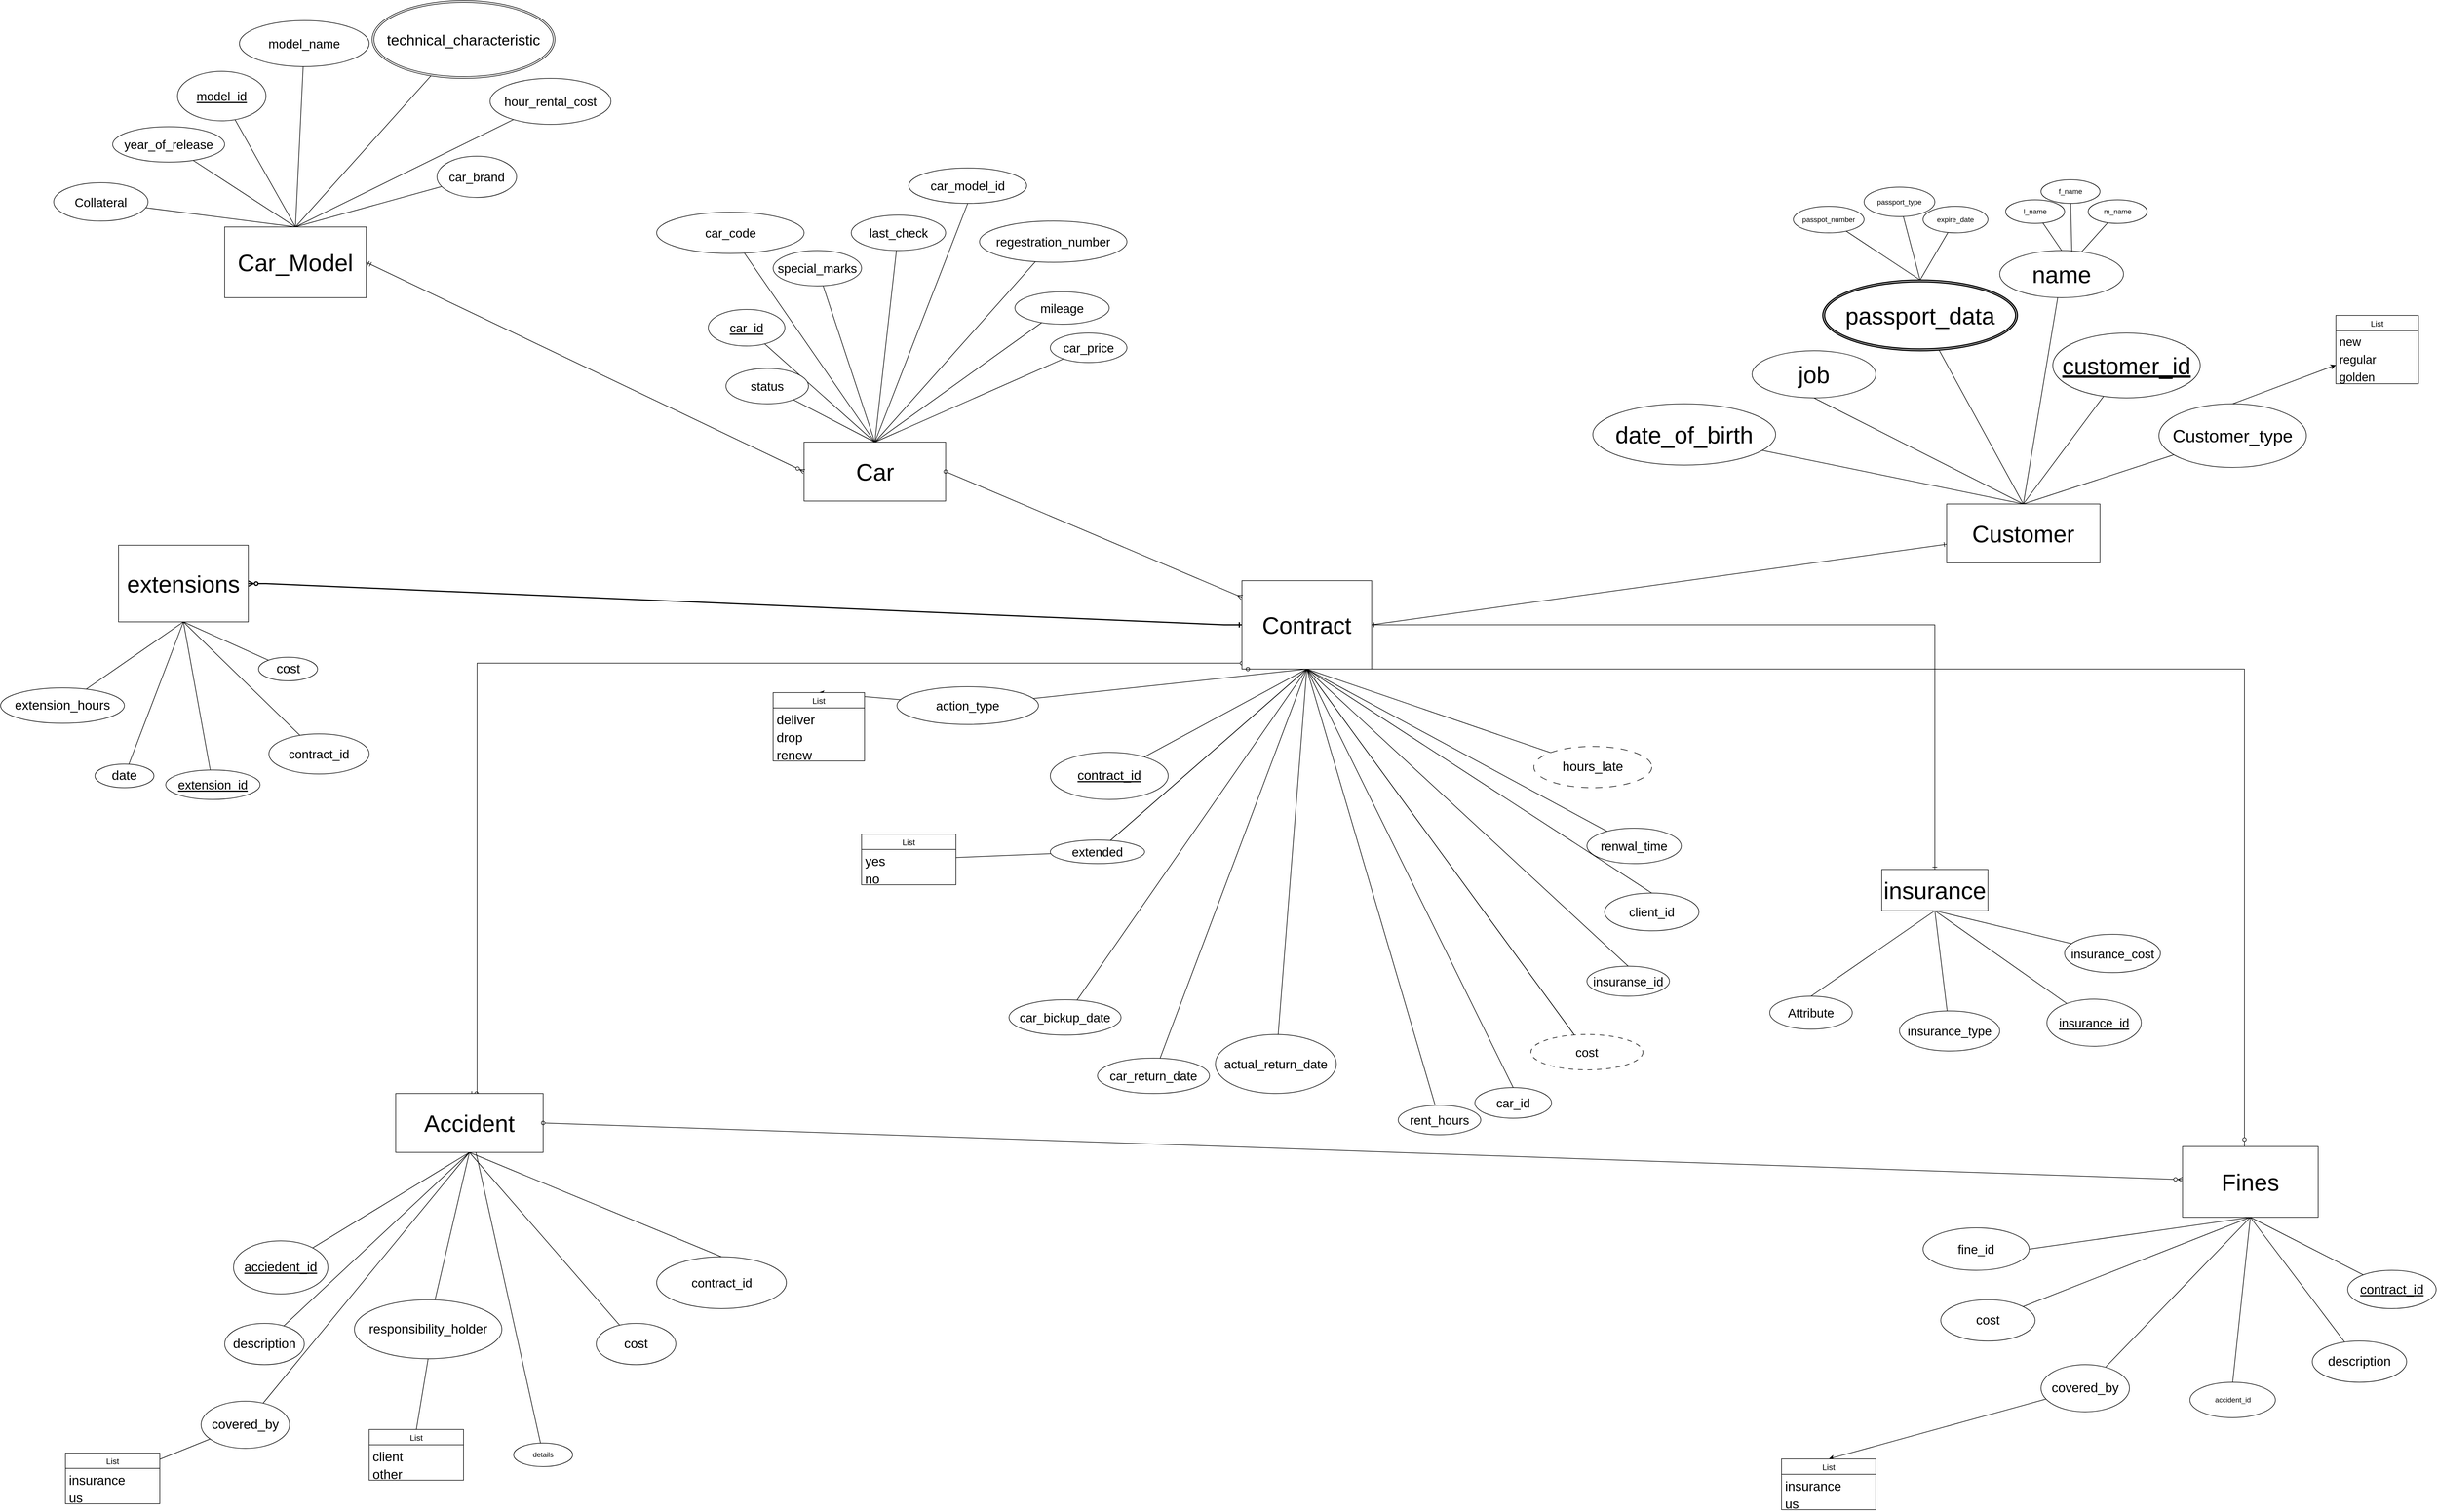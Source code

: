 <mxfile version="21.1.1" type="github">
  <diagram name="Page-1" id="c5Qs1fe_TahpSrvyswAb">
    <mxGraphModel dx="9667" dy="3887" grid="1" gridSize="10" guides="1" tooltips="1" connect="1" arrows="1" fold="1" page="1" pageScale="1" pageWidth="850" pageHeight="1100" math="0" shadow="0">
      <root>
        <mxCell id="0" />
        <mxCell id="1" parent="0" />
        <mxCell id="9st94taExiHI-cQ8P2Am-2" value="&lt;font style=&quot;font-size: 40px;&quot;&gt;Car_Model&lt;/font&gt;" style="whiteSpace=wrap;html=1;align=center;fontSize=21;" parent="1" vertex="1">
          <mxGeometry x="-1300" y="180" width="240" height="120" as="geometry" />
        </mxCell>
        <mxCell id="9st94taExiHI-cQ8P2Am-3" value="Car" style="whiteSpace=wrap;html=1;align=center;fontSize=40;" parent="1" vertex="1">
          <mxGeometry x="-317.5" y="545" width="240" height="100" as="geometry" />
        </mxCell>
        <mxCell id="WcMCKvuQIxu4KhQ1qgUN-300" style="rounded=0;orthogonalLoop=1;jettySize=auto;html=1;endArrow=none;endFill=0;startArrow=ERone;startFill=0;entryX=1;entryY=0.5;entryDx=0;entryDy=0;" parent="1" source="wySBqlVNY9lb9sF1hxtn-12" target="wySBqlVNY9lb9sF1hxtn-14" edge="1">
          <mxGeometry relative="1" as="geometry">
            <mxPoint x="1362.702" y="718.851" as="targetPoint" />
          </mxGeometry>
        </mxCell>
        <mxCell id="wySBqlVNY9lb9sF1hxtn-12" value="&lt;font style=&quot;font-size: 40px;&quot;&gt;Customer&lt;/font&gt;" style="whiteSpace=wrap;html=1;align=center;fontSize=21;" parent="1" vertex="1">
          <mxGeometry x="1620" y="650" width="260" height="100" as="geometry" />
        </mxCell>
        <mxCell id="jrU6bskP71OSV7Gtdk1E-281" style="rounded=0;orthogonalLoop=1;jettySize=auto;html=1;fontSize=40;exitX=0.5;exitY=0;exitDx=0;exitDy=0;" parent="1" source="WcMCKvuQIxu4KhQ1qgUN-325" target="jrU6bskP71OSV7Gtdk1E-282" edge="1">
          <mxGeometry relative="1" as="geometry">
            <mxPoint x="1530" y="-149" as="targetPoint" />
            <mxPoint x="1530" y="31" as="sourcePoint" />
          </mxGeometry>
        </mxCell>
        <mxCell id="WcMCKvuQIxu4KhQ1qgUN-371" style="rounded=0;orthogonalLoop=1;jettySize=auto;html=1;entryX=0.5;entryY=0;entryDx=0;entryDy=0;edgeStyle=orthogonalEdgeStyle;endArrow=ERzeroToOne;endFill=0;startArrow=oval;startFill=0;" parent="1" source="wySBqlVNY9lb9sF1hxtn-14" target="WcMCKvuQIxu4KhQ1qgUN-101" edge="1">
          <mxGeometry relative="1" as="geometry">
            <mxPoint x="-872.5" y="1170.5" as="targetPoint" />
            <Array as="points">
              <mxPoint x="-872" y="920" />
            </Array>
          </mxGeometry>
        </mxCell>
        <mxCell id="WcMCKvuQIxu4KhQ1qgUN-409" style="edgeStyle=orthogonalEdgeStyle;rounded=0;orthogonalLoop=1;jettySize=auto;html=1;entryX=0.5;entryY=0;entryDx=0;entryDy=0;endArrow=ERone;endFill=0;startArrow=ERone;startFill=0;" parent="1" source="wySBqlVNY9lb9sF1hxtn-14" target="WcMCKvuQIxu4KhQ1qgUN-408" edge="1">
          <mxGeometry relative="1" as="geometry" />
        </mxCell>
        <mxCell id="wySBqlVNY9lb9sF1hxtn-14" value="Contract" style="whiteSpace=wrap;html=1;align=center;fontSize=40;" parent="1" vertex="1">
          <mxGeometry x="425" y="780" width="220" height="150" as="geometry" />
        </mxCell>
        <mxCell id="jrU6bskP71OSV7Gtdk1E-36" style="rounded=0;orthogonalLoop=1;jettySize=auto;html=1;fontSize=21;endArrow=none;endFill=0;entryX=0.5;entryY=0;entryDx=0;entryDy=0;" parent="1" source="jrU6bskP71OSV7Gtdk1E-35" target="9st94taExiHI-cQ8P2Am-2" edge="1">
          <mxGeometry relative="1" as="geometry" />
        </mxCell>
        <mxCell id="jrU6bskP71OSV7Gtdk1E-35" value="year_of_release" style="ellipse;whiteSpace=wrap;html=1;align=center;fontSize=21;" parent="1" vertex="1">
          <mxGeometry x="-1490" y="10" width="190" height="60" as="geometry" />
        </mxCell>
        <mxCell id="jrU6bskP71OSV7Gtdk1E-42" style="rounded=0;orthogonalLoop=1;jettySize=auto;html=1;entryX=0.5;entryY=0;entryDx=0;entryDy=0;fontSize=21;endArrow=none;endFill=0;" parent="1" source="jrU6bskP71OSV7Gtdk1E-38" target="9st94taExiHI-cQ8P2Am-2" edge="1">
          <mxGeometry relative="1" as="geometry" />
        </mxCell>
        <mxCell id="jrU6bskP71OSV7Gtdk1E-38" value="model_name" style="ellipse;whiteSpace=wrap;html=1;align=center;fontSize=21;" parent="1" vertex="1">
          <mxGeometry x="-1275" y="-170" width="220" height="78" as="geometry" />
        </mxCell>
        <mxCell id="jrU6bskP71OSV7Gtdk1E-44" style="rounded=0;orthogonalLoop=1;jettySize=auto;html=1;entryX=0.5;entryY=0;entryDx=0;entryDy=0;fontSize=21;endArrow=none;endFill=0;" parent="1" source="jrU6bskP71OSV7Gtdk1E-39" target="9st94taExiHI-cQ8P2Am-2" edge="1">
          <mxGeometry relative="1" as="geometry" />
        </mxCell>
        <mxCell id="jrU6bskP71OSV7Gtdk1E-39" value="car_brand" style="ellipse;whiteSpace=wrap;html=1;align=center;fontSize=21;" parent="1" vertex="1">
          <mxGeometry x="-940" y="60" width="135" height="70" as="geometry" />
        </mxCell>
        <mxCell id="jrU6bskP71OSV7Gtdk1E-41" style="rounded=0;orthogonalLoop=1;jettySize=auto;html=1;entryX=0.5;entryY=0;entryDx=0;entryDy=0;fontSize=21;endArrow=none;endFill=0;" parent="1" source="jrU6bskP71OSV7Gtdk1E-40" target="9st94taExiHI-cQ8P2Am-2" edge="1">
          <mxGeometry relative="1" as="geometry" />
        </mxCell>
        <mxCell id="jrU6bskP71OSV7Gtdk1E-40" value="model_id" style="ellipse;whiteSpace=wrap;html=1;align=center;fontStyle=4;fontSize=21;" parent="1" vertex="1">
          <mxGeometry x="-1380" y="-84" width="150" height="84" as="geometry" />
        </mxCell>
        <mxCell id="jrU6bskP71OSV7Gtdk1E-55" style="rounded=0;orthogonalLoop=1;jettySize=auto;html=1;fontSize=21;endArrow=none;endFill=0;entryX=0.5;entryY=0;entryDx=0;entryDy=0;exitX=0.5;exitY=1;exitDx=0;exitDy=0;" parent="1" source="WcMCKvuQIxu4KhQ1qgUN-424" target="9st94taExiHI-cQ8P2Am-3" edge="1">
          <mxGeometry relative="1" as="geometry">
            <mxPoint x="-38.586" y="139.755" as="sourcePoint" />
          </mxGeometry>
        </mxCell>
        <mxCell id="jrU6bskP71OSV7Gtdk1E-57" style="rounded=0;orthogonalLoop=1;jettySize=auto;html=1;entryX=0.5;entryY=0;entryDx=0;entryDy=0;fontSize=21;endArrow=none;endFill=0;" parent="1" source="jrU6bskP71OSV7Gtdk1E-48" target="9st94taExiHI-cQ8P2Am-3" edge="1">
          <mxGeometry relative="1" as="geometry" />
        </mxCell>
        <mxCell id="jrU6bskP71OSV7Gtdk1E-48" value="mileage" style="ellipse;whiteSpace=wrap;html=1;align=center;fontSize=21;" parent="1" vertex="1">
          <mxGeometry x="40" y="290" width="160" height="55" as="geometry" />
        </mxCell>
        <mxCell id="jrU6bskP71OSV7Gtdk1E-59" style="rounded=0;orthogonalLoop=1;jettySize=auto;html=1;fontSize=21;endArrow=none;endFill=0;entryX=0.5;entryY=0;entryDx=0;entryDy=0;" parent="1" source="jrU6bskP71OSV7Gtdk1E-49" target="9st94taExiHI-cQ8P2Am-3" edge="1">
          <mxGeometry relative="1" as="geometry" />
        </mxCell>
        <mxCell id="jrU6bskP71OSV7Gtdk1E-49" value="regestration_number" style="ellipse;whiteSpace=wrap;html=1;align=center;fontSize=21;" parent="1" vertex="1">
          <mxGeometry x="-20" y="170" width="250" height="70" as="geometry" />
        </mxCell>
        <mxCell id="jrU6bskP71OSV7Gtdk1E-61" style="rounded=0;orthogonalLoop=1;jettySize=auto;html=1;entryX=0.5;entryY=0;entryDx=0;entryDy=0;fontSize=21;endArrow=none;endFill=0;" parent="1" source="jrU6bskP71OSV7Gtdk1E-50" target="9st94taExiHI-cQ8P2Am-2" edge="1">
          <mxGeometry relative="1" as="geometry" />
        </mxCell>
        <mxCell id="jrU6bskP71OSV7Gtdk1E-50" value="hour_rental_cost" style="ellipse;whiteSpace=wrap;html=1;align=center;fontSize=21;" parent="1" vertex="1">
          <mxGeometry x="-850" y="-72" width="205" height="78" as="geometry" />
        </mxCell>
        <mxCell id="jrU6bskP71OSV7Gtdk1E-58" style="rounded=0;orthogonalLoop=1;jettySize=auto;html=1;entryX=0.5;entryY=0;entryDx=0;entryDy=0;fontSize=21;endArrow=none;endFill=0;" parent="1" source="jrU6bskP71OSV7Gtdk1E-51" target="9st94taExiHI-cQ8P2Am-3" edge="1">
          <mxGeometry relative="1" as="geometry" />
        </mxCell>
        <mxCell id="jrU6bskP71OSV7Gtdk1E-51" value="car_price" style="ellipse;whiteSpace=wrap;html=1;align=center;fontSize=21;" parent="1" vertex="1">
          <mxGeometry x="100" y="360" width="130" height="50" as="geometry" />
        </mxCell>
        <mxCell id="jrU6bskP71OSV7Gtdk1E-56" style="rounded=0;orthogonalLoop=1;jettySize=auto;html=1;fontSize=21;endArrow=none;endFill=0;entryX=0.5;entryY=0;entryDx=0;entryDy=0;" parent="1" source="jrU6bskP71OSV7Gtdk1E-52" target="9st94taExiHI-cQ8P2Am-3" edge="1">
          <mxGeometry relative="1" as="geometry" />
        </mxCell>
        <mxCell id="jrU6bskP71OSV7Gtdk1E-52" value="car_id" style="ellipse;whiteSpace=wrap;html=1;align=center;fontStyle=4;fontSize=21;" parent="1" vertex="1">
          <mxGeometry x="-480" y="320" width="130" height="62" as="geometry" />
        </mxCell>
        <mxCell id="jrU6bskP71OSV7Gtdk1E-66" style="rounded=0;orthogonalLoop=1;jettySize=auto;html=1;fontSize=21;endArrow=none;endFill=0;entryX=0.5;entryY=0;entryDx=0;entryDy=0;" parent="1" source="WcMCKvuQIxu4KhQ1qgUN-400" target="9st94taExiHI-cQ8P2Am-2" edge="1">
          <mxGeometry relative="1" as="geometry">
            <mxPoint x="-1052.629" y="8.846" as="sourcePoint" />
            <mxPoint x="-685" y="220" as="targetPoint" />
          </mxGeometry>
        </mxCell>
        <mxCell id="jrU6bskP71OSV7Gtdk1E-70" style="rounded=0;orthogonalLoop=1;jettySize=auto;html=1;entryX=0.5;entryY=0;entryDx=0;entryDy=0;fontSize=21;endArrow=none;endFill=0;" parent="1" source="jrU6bskP71OSV7Gtdk1E-67" target="9st94taExiHI-cQ8P2Am-3" edge="1">
          <mxGeometry relative="1" as="geometry" />
        </mxCell>
        <mxCell id="jrU6bskP71OSV7Gtdk1E-67" value="last_check" style="ellipse;whiteSpace=wrap;html=1;align=center;fontSize=21;" parent="1" vertex="1">
          <mxGeometry x="-237.5" y="160" width="160" height="60" as="geometry" />
        </mxCell>
        <mxCell id="jrU6bskP71OSV7Gtdk1E-74" style="rounded=0;orthogonalLoop=1;jettySize=auto;html=1;entryX=0.5;entryY=0;entryDx=0;entryDy=0;fontSize=21;endArrow=none;endFill=0;" parent="1" source="jrU6bskP71OSV7Gtdk1E-73" target="9st94taExiHI-cQ8P2Am-3" edge="1">
          <mxGeometry relative="1" as="geometry" />
        </mxCell>
        <mxCell id="jrU6bskP71OSV7Gtdk1E-73" value="special_marks" style="ellipse;whiteSpace=wrap;html=1;align=center;fontSize=21;" parent="1" vertex="1">
          <mxGeometry x="-370" y="220" width="150" height="60" as="geometry" />
        </mxCell>
        <mxCell id="jrU6bskP71OSV7Gtdk1E-78" style="rounded=0;orthogonalLoop=1;jettySize=auto;html=1;fontSize=21;endArrow=none;endFill=0;entryX=0.5;entryY=0;entryDx=0;entryDy=0;" parent="1" source="jrU6bskP71OSV7Gtdk1E-76" target="9st94taExiHI-cQ8P2Am-3" edge="1">
          <mxGeometry relative="1" as="geometry" />
        </mxCell>
        <mxCell id="jrU6bskP71OSV7Gtdk1E-76" value="status" style="ellipse;whiteSpace=wrap;html=1;align=center;fontSize=21;" parent="1" vertex="1">
          <mxGeometry x="-450" y="420" width="140" height="60" as="geometry" />
        </mxCell>
        <mxCell id="jrU6bskP71OSV7Gtdk1E-105" style="rounded=0;orthogonalLoop=1;jettySize=auto;html=1;fontSize=21;endArrow=none;endFill=0;entryX=0.5;entryY=1;entryDx=0;entryDy=0;" parent="1" source="jrU6bskP71OSV7Gtdk1E-88" target="wySBqlVNY9lb9sF1hxtn-14" edge="1">
          <mxGeometry relative="1" as="geometry">
            <mxPoint x="560" y="970" as="targetPoint" />
          </mxGeometry>
        </mxCell>
        <mxCell id="jrU6bskP71OSV7Gtdk1E-88" value="rent_hours" style="ellipse;whiteSpace=wrap;html=1;align=center;fontSize=21;" parent="1" vertex="1">
          <mxGeometry x="690" y="1670" width="140" height="50" as="geometry" />
        </mxCell>
        <mxCell id="jrU6bskP71OSV7Gtdk1E-98" style="rounded=0;orthogonalLoop=1;jettySize=auto;html=1;fontSize=21;endArrow=none;endFill=0;entryX=0.5;entryY=1;entryDx=0;entryDy=0;" parent="1" source="jrU6bskP71OSV7Gtdk1E-89" target="wySBqlVNY9lb9sF1hxtn-14" edge="1">
          <mxGeometry relative="1" as="geometry">
            <mxPoint x="500" y="960" as="targetPoint" />
          </mxGeometry>
        </mxCell>
        <mxCell id="jrU6bskP71OSV7Gtdk1E-89" value="car_return_date" style="ellipse;whiteSpace=wrap;html=1;align=center;fontSize=21;" parent="1" vertex="1">
          <mxGeometry x="180" y="1590" width="190" height="60" as="geometry" />
        </mxCell>
        <mxCell id="jrU6bskP71OSV7Gtdk1E-106" style="rounded=0;orthogonalLoop=1;jettySize=auto;html=1;fontSize=21;endArrow=none;endFill=0;entryX=0.5;entryY=1;entryDx=0;entryDy=0;exitX=0.5;exitY=0;exitDx=0;exitDy=0;" parent="1" source="WcMCKvuQIxu4KhQ1qgUN-434" target="wySBqlVNY9lb9sF1hxtn-14" edge="1">
          <mxGeometry relative="1" as="geometry">
            <mxPoint x="917.068" y="1650.588" as="sourcePoint" />
            <mxPoint x="670" y="890" as="targetPoint" />
          </mxGeometry>
        </mxCell>
        <mxCell id="jrU6bskP71OSV7Gtdk1E-107" style="rounded=0;orthogonalLoop=1;jettySize=auto;html=1;fontSize=21;endArrow=none;endFill=0;entryX=0.5;entryY=1;entryDx=0;entryDy=0;exitX=0.5;exitY=0;exitDx=0;exitDy=0;" parent="1" source="WcMCKvuQIxu4KhQ1qgUN-436" target="wySBqlVNY9lb9sF1hxtn-14" edge="1">
          <mxGeometry relative="1" as="geometry">
            <mxPoint x="1065" y="1333" as="sourcePoint" />
            <mxPoint x="690" y="920" as="targetPoint" />
          </mxGeometry>
        </mxCell>
        <mxCell id="jrU6bskP71OSV7Gtdk1E-104" style="rounded=0;orthogonalLoop=1;jettySize=auto;html=1;fontSize=21;endArrow=none;endFill=0;entryX=0.5;entryY=1;entryDx=0;entryDy=0;exitX=0.5;exitY=0;exitDx=0;exitDy=0;" parent="1" source="WcMCKvuQIxu4KhQ1qgUN-435" target="wySBqlVNY9lb9sF1hxtn-14" edge="1">
          <mxGeometry relative="1" as="geometry">
            <mxPoint x="982.634" y="1391.81" as="sourcePoint" />
            <mxPoint x="580" y="1010" as="targetPoint" />
          </mxGeometry>
        </mxCell>
        <mxCell id="jrU6bskP71OSV7Gtdk1E-101" style="rounded=0;orthogonalLoop=1;jettySize=auto;html=1;fontSize=21;endArrow=none;endFill=0;entryX=0.5;entryY=1;entryDx=0;entryDy=0;" parent="1" source="jrU6bskP71OSV7Gtdk1E-93" target="wySBqlVNY9lb9sF1hxtn-14" edge="1">
          <mxGeometry relative="1" as="geometry">
            <mxPoint x="560" y="1020" as="targetPoint" />
          </mxGeometry>
        </mxCell>
        <mxCell id="jrU6bskP71OSV7Gtdk1E-93" value="cost" style="ellipse;whiteSpace=wrap;html=1;align=center;fontSize=21;dashed=1;dashPattern=8 8;" parent="1" vertex="1">
          <mxGeometry x="915" y="1550" width="190" height="60" as="geometry" />
        </mxCell>
        <mxCell id="jrU6bskP71OSV7Gtdk1E-100" style="rounded=0;orthogonalLoop=1;jettySize=auto;html=1;fontSize=21;endArrow=none;endFill=0;entryX=0.5;entryY=1;entryDx=0;entryDy=0;" parent="1" source="jrU6bskP71OSV7Gtdk1E-94" target="wySBqlVNY9lb9sF1hxtn-14" edge="1">
          <mxGeometry relative="1" as="geometry">
            <mxPoint x="670" y="940" as="targetPoint" />
          </mxGeometry>
        </mxCell>
        <mxCell id="jrU6bskP71OSV7Gtdk1E-133" style="rounded=0;orthogonalLoop=1;jettySize=auto;html=1;entryX=0.5;entryY=0;entryDx=0;entryDy=0;fontSize=34;" parent="1" source="jrU6bskP71OSV7Gtdk1E-94" target="jrU6bskP71OSV7Gtdk1E-128" edge="1">
          <mxGeometry relative="1" as="geometry" />
        </mxCell>
        <mxCell id="jrU6bskP71OSV7Gtdk1E-94" value="action_type" style="ellipse;whiteSpace=wrap;html=1;align=center;fontSize=21;" parent="1" vertex="1">
          <mxGeometry x="-160" y="960" width="240" height="64" as="geometry" />
        </mxCell>
        <mxCell id="jrU6bskP71OSV7Gtdk1E-99" style="rounded=0;orthogonalLoop=1;jettySize=auto;html=1;fontSize=21;endArrow=none;endFill=0;entryX=0.5;entryY=1;entryDx=0;entryDy=0;" parent="1" source="jrU6bskP71OSV7Gtdk1E-95" target="wySBqlVNY9lb9sF1hxtn-14" edge="1">
          <mxGeometry relative="1" as="geometry">
            <mxPoint x="570" y="970" as="targetPoint" />
          </mxGeometry>
        </mxCell>
        <mxCell id="WcMCKvuQIxu4KhQ1qgUN-158" value="" style="rounded=0;orthogonalLoop=1;jettySize=auto;html=1;exitX=0.5;exitY=1;exitDx=0;exitDy=0;endArrow=none;endFill=0;" parent="1" source="wySBqlVNY9lb9sF1hxtn-14" target="jrU6bskP71OSV7Gtdk1E-93" edge="1">
          <mxGeometry relative="1" as="geometry" />
        </mxCell>
        <mxCell id="jrU6bskP71OSV7Gtdk1E-95" value="renwal_time" style="ellipse;whiteSpace=wrap;html=1;align=center;fontSize=21;" parent="1" vertex="1">
          <mxGeometry x="1010" y="1200" width="160" height="60" as="geometry" />
        </mxCell>
        <mxCell id="jrU6bskP71OSV7Gtdk1E-103" style="rounded=0;orthogonalLoop=1;jettySize=auto;html=1;fontSize=21;endArrow=none;endFill=0;entryX=0.5;entryY=1;entryDx=0;entryDy=0;" parent="1" source="jrU6bskP71OSV7Gtdk1E-96" target="wySBqlVNY9lb9sF1hxtn-14" edge="1">
          <mxGeometry relative="1" as="geometry">
            <mxPoint x="520" y="960" as="targetPoint" />
          </mxGeometry>
        </mxCell>
        <mxCell id="jrU6bskP71OSV7Gtdk1E-134" style="rounded=0;orthogonalLoop=1;jettySize=auto;html=1;fontSize=22;endArrow=none;endFill=0;" parent="1" source="jrU6bskP71OSV7Gtdk1E-96" target="jrU6bskP71OSV7Gtdk1E-135" edge="1">
          <mxGeometry relative="1" as="geometry">
            <mxPoint x="390" y="1910" as="targetPoint" />
          </mxGeometry>
        </mxCell>
        <mxCell id="jrU6bskP71OSV7Gtdk1E-96" value="extended" style="ellipse;whiteSpace=wrap;html=1;align=center;fontSize=21;" parent="1" vertex="1">
          <mxGeometry x="100" y="1220" width="160" height="40" as="geometry" />
        </mxCell>
        <mxCell id="WcMCKvuQIxu4KhQ1qgUN-422" style="rounded=0;orthogonalLoop=1;jettySize=auto;html=1;endArrow=none;endFill=0;exitX=0.5;exitY=1;exitDx=0;exitDy=0;" parent="1" source="jrU6bskP71OSV7Gtdk1E-124" target="WcMCKvuQIxu4KhQ1qgUN-423" edge="1">
          <mxGeometry relative="1" as="geometry">
            <mxPoint x="-1420" y="1360.0" as="targetPoint" />
          </mxGeometry>
        </mxCell>
        <mxCell id="jrU6bskP71OSV7Gtdk1E-124" value="&lt;font style=&quot;font-size: 40px;&quot;&gt;extensions&lt;/font&gt;" style="whiteSpace=wrap;html=1;align=center;fontSize=21;" parent="1" vertex="1">
          <mxGeometry x="-1480" y="720" width="220" height="130" as="geometry" />
        </mxCell>
        <mxCell id="jrU6bskP71OSV7Gtdk1E-126" value="" style="edgeStyle=entityRelationEdgeStyle;fontSize=12;html=1;endArrow=ERzeroToMany;startArrow=ERone;rounded=0;entryX=1;entryY=0.5;entryDx=0;entryDy=0;startFill=0;endFill=0;strokeWidth=2;exitX=0;exitY=0.5;exitDx=0;exitDy=0;" parent="1" source="wySBqlVNY9lb9sF1hxtn-14" target="jrU6bskP71OSV7Gtdk1E-124" edge="1">
          <mxGeometry width="100" height="100" relative="1" as="geometry">
            <mxPoint x="270" y="900" as="sourcePoint" />
            <mxPoint x="1035" y="390" as="targetPoint" />
          </mxGeometry>
        </mxCell>
        <mxCell id="jrU6bskP71OSV7Gtdk1E-128" value="List" style="swimlane;fontStyle=0;childLayout=stackLayout;horizontal=1;startSize=26;horizontalStack=0;resizeParent=1;resizeParentMax=0;resizeLast=0;collapsible=1;marginBottom=0;align=center;fontSize=14;" parent="1" vertex="1">
          <mxGeometry x="-370" y="970" width="155" height="116" as="geometry" />
        </mxCell>
        <mxCell id="jrU6bskP71OSV7Gtdk1E-129" value="deliver" style="text;strokeColor=none;fillColor=none;spacingLeft=4;spacingRight=4;overflow=hidden;rotatable=0;points=[[0,0.5],[1,0.5]];portConstraint=eastwest;fontSize=22;" parent="jrU6bskP71OSV7Gtdk1E-128" vertex="1">
          <mxGeometry y="26" width="155" height="30" as="geometry" />
        </mxCell>
        <mxCell id="jrU6bskP71OSV7Gtdk1E-130" value="drop" style="text;strokeColor=none;fillColor=none;spacingLeft=4;spacingRight=4;overflow=hidden;rotatable=0;points=[[0,0.5],[1,0.5]];portConstraint=eastwest;fontSize=22;" parent="jrU6bskP71OSV7Gtdk1E-128" vertex="1">
          <mxGeometry y="56" width="155" height="30" as="geometry" />
        </mxCell>
        <mxCell id="jrU6bskP71OSV7Gtdk1E-131" value="renew" style="text;strokeColor=none;fillColor=none;spacingLeft=4;spacingRight=4;overflow=hidden;rotatable=0;points=[[0,0.5],[1,0.5]];portConstraint=eastwest;fontSize=22;" parent="jrU6bskP71OSV7Gtdk1E-128" vertex="1">
          <mxGeometry y="86" width="155" height="30" as="geometry" />
        </mxCell>
        <mxCell id="jrU6bskP71OSV7Gtdk1E-135" value="List" style="swimlane;fontStyle=0;childLayout=stackLayout;horizontal=1;startSize=26;horizontalStack=0;resizeParent=1;resizeParentMax=0;resizeLast=0;collapsible=1;marginBottom=0;align=center;fontSize=14;" parent="1" vertex="1">
          <mxGeometry x="-220" y="1210" width="160" height="86" as="geometry" />
        </mxCell>
        <mxCell id="jrU6bskP71OSV7Gtdk1E-136" value="yes" style="text;strokeColor=none;fillColor=none;spacingLeft=4;spacingRight=4;overflow=hidden;rotatable=0;points=[[0,0.5],[1,0.5]];portConstraint=eastwest;fontSize=22;" parent="jrU6bskP71OSV7Gtdk1E-135" vertex="1">
          <mxGeometry y="26" width="160" height="30" as="geometry" />
        </mxCell>
        <mxCell id="jrU6bskP71OSV7Gtdk1E-137" value="no" style="text;strokeColor=none;fillColor=none;spacingLeft=4;spacingRight=4;overflow=hidden;rotatable=0;points=[[0,0.5],[1,0.5]];portConstraint=eastwest;fontSize=22;" parent="jrU6bskP71OSV7Gtdk1E-135" vertex="1">
          <mxGeometry y="56" width="160" height="30" as="geometry" />
        </mxCell>
        <mxCell id="jrU6bskP71OSV7Gtdk1E-141" style="rounded=0;orthogonalLoop=1;jettySize=auto;html=1;fontSize=22;endArrow=none;endFill=0;entryX=0.5;entryY=1;entryDx=0;entryDy=0;" parent="1" source="jrU6bskP71OSV7Gtdk1E-140" target="wySBqlVNY9lb9sF1hxtn-14" edge="1">
          <mxGeometry relative="1" as="geometry">
            <mxPoint x="535" y="960" as="targetPoint" />
          </mxGeometry>
        </mxCell>
        <mxCell id="jrU6bskP71OSV7Gtdk1E-140" value="contract_id" style="ellipse;whiteSpace=wrap;html=1;align=center;fontStyle=4;fontSize=22;" parent="1" vertex="1">
          <mxGeometry x="100" y="1071.25" width="200" height="80" as="geometry" />
        </mxCell>
        <mxCell id="jrU6bskP71OSV7Gtdk1E-159" style="rounded=0;orthogonalLoop=1;jettySize=auto;html=1;entryX=0.5;entryY=1;entryDx=0;entryDy=0;fontSize=22;endArrow=none;endFill=0;" parent="1" source="jrU6bskP71OSV7Gtdk1E-147" target="jrU6bskP71OSV7Gtdk1E-124" edge="1">
          <mxGeometry relative="1" as="geometry" />
        </mxCell>
        <mxCell id="jrU6bskP71OSV7Gtdk1E-147" value="date" style="ellipse;whiteSpace=wrap;html=1;align=center;fontSize=22;" parent="1" vertex="1">
          <mxGeometry x="-1520" y="1091.25" width="100" height="40" as="geometry" />
        </mxCell>
        <mxCell id="jrU6bskP71OSV7Gtdk1E-158" style="rounded=0;orthogonalLoop=1;jettySize=auto;html=1;entryX=0.5;entryY=1;entryDx=0;entryDy=0;fontSize=22;endArrow=none;endFill=0;" parent="1" source="jrU6bskP71OSV7Gtdk1E-148" target="jrU6bskP71OSV7Gtdk1E-124" edge="1">
          <mxGeometry relative="1" as="geometry" />
        </mxCell>
        <mxCell id="jrU6bskP71OSV7Gtdk1E-148" value="cost" style="ellipse;whiteSpace=wrap;html=1;align=center;fontSize=22;" parent="1" vertex="1">
          <mxGeometry x="-1242.5" y="910" width="100" height="40" as="geometry" />
        </mxCell>
        <mxCell id="jrU6bskP71OSV7Gtdk1E-157" style="rounded=0;orthogonalLoop=1;jettySize=auto;html=1;entryX=0.5;entryY=1;entryDx=0;entryDy=0;fontSize=22;endArrow=none;endFill=0;" parent="1" source="jrU6bskP71OSV7Gtdk1E-149" target="jrU6bskP71OSV7Gtdk1E-124" edge="1">
          <mxGeometry relative="1" as="geometry" />
        </mxCell>
        <mxCell id="jrU6bskP71OSV7Gtdk1E-149" value="extension_hours" style="ellipse;whiteSpace=wrap;html=1;align=center;fontSize=22;" parent="1" vertex="1">
          <mxGeometry x="-1680" y="962" width="210" height="60" as="geometry" />
        </mxCell>
        <mxCell id="jrU6bskP71OSV7Gtdk1E-161" style="rounded=0;orthogonalLoop=1;jettySize=auto;html=1;fontSize=22;endArrow=none;endFill=0;entryX=0.5;entryY=1;entryDx=0;entryDy=0;" parent="1" source="WcMCKvuQIxu4KhQ1qgUN-432" target="jrU6bskP71OSV7Gtdk1E-124" edge="1">
          <mxGeometry relative="1" as="geometry">
            <mxPoint x="-1189.653" y="1022.639" as="sourcePoint" />
          </mxGeometry>
        </mxCell>
        <mxCell id="WcMCKvuQIxu4KhQ1qgUN-362" style="rounded=0;orthogonalLoop=1;jettySize=auto;html=1;entryX=0.5;entryY=1;entryDx=0;entryDy=0;endArrow=none;endFill=0;" parent="1" source="jrU6bskP71OSV7Gtdk1E-163" target="wySBqlVNY9lb9sF1hxtn-14" edge="1">
          <mxGeometry relative="1" as="geometry" />
        </mxCell>
        <mxCell id="jrU6bskP71OSV7Gtdk1E-163" value="hours_late" style="ellipse;whiteSpace=wrap;html=1;align=center;fontSize=22;dashed=1;dashPattern=12 12;" parent="1" vertex="1">
          <mxGeometry x="920" y="1061.25" width="200" height="70" as="geometry" />
        </mxCell>
        <mxCell id="jrU6bskP71OSV7Gtdk1E-282" value="List" style="swimlane;fontStyle=0;childLayout=stackLayout;horizontal=1;startSize=26;horizontalStack=0;resizeParent=1;resizeParentMax=0;resizeLast=0;collapsible=1;marginBottom=0;align=center;fontSize=14;" parent="1" vertex="1">
          <mxGeometry x="2280" y="330" width="140" height="116" as="geometry" />
        </mxCell>
        <mxCell id="jrU6bskP71OSV7Gtdk1E-283" value="new" style="text;strokeColor=none;fillColor=none;spacingLeft=4;spacingRight=4;overflow=hidden;rotatable=0;points=[[0,0.5],[1,0.5]];portConstraint=eastwest;fontSize=20;" parent="jrU6bskP71OSV7Gtdk1E-282" vertex="1">
          <mxGeometry y="26" width="140" height="30" as="geometry" />
        </mxCell>
        <mxCell id="jrU6bskP71OSV7Gtdk1E-284" value="regular" style="text;strokeColor=none;fillColor=none;spacingLeft=4;spacingRight=4;overflow=hidden;rotatable=0;points=[[0,0.5],[1,0.5]];portConstraint=eastwest;fontSize=20;" parent="jrU6bskP71OSV7Gtdk1E-282" vertex="1">
          <mxGeometry y="56" width="140" height="30" as="geometry" />
        </mxCell>
        <mxCell id="jrU6bskP71OSV7Gtdk1E-285" value="golden" style="text;strokeColor=none;fillColor=none;spacingLeft=4;spacingRight=4;overflow=hidden;rotatable=0;points=[[0,0.5],[1,0.5]];portConstraint=eastwest;fontSize=20;" parent="jrU6bskP71OSV7Gtdk1E-282" vertex="1">
          <mxGeometry y="86" width="140" height="30" as="geometry" />
        </mxCell>
        <mxCell id="WcMCKvuQIxu4KhQ1qgUN-3" value="" style="fontSize=12;html=1;endArrow=ERzeroToMany;startArrow=ERmandOne;rounded=0;exitX=1;exitY=0.5;exitDx=0;exitDy=0;entryX=0;entryY=0.5;entryDx=0;entryDy=0;" parent="1" source="9st94taExiHI-cQ8P2Am-2" target="9st94taExiHI-cQ8P2Am-3" edge="1">
          <mxGeometry width="100" height="100" relative="1" as="geometry">
            <mxPoint x="-1010" y="420" as="sourcePoint" />
            <mxPoint x="-830" y="420" as="targetPoint" />
          </mxGeometry>
        </mxCell>
        <mxCell id="WcMCKvuQIxu4KhQ1qgUN-6" style="rounded=0;orthogonalLoop=1;jettySize=auto;html=1;entryX=0.5;entryY=0;entryDx=0;entryDy=0;endArrow=none;endFill=0;" parent="1" source="WcMCKvuQIxu4KhQ1qgUN-5" target="9st94taExiHI-cQ8P2Am-2" edge="1">
          <mxGeometry relative="1" as="geometry" />
        </mxCell>
        <mxCell id="WcMCKvuQIxu4KhQ1qgUN-5" value="&lt;font style=&quot;font-size: 21px;&quot;&gt;Collateral&lt;/font&gt;" style="ellipse;whiteSpace=wrap;html=1;align=center;" parent="1" vertex="1">
          <mxGeometry x="-1590" y="105" width="160" height="65" as="geometry" />
        </mxCell>
        <mxCell id="WcMCKvuQIxu4KhQ1qgUN-420" style="rounded=0;orthogonalLoop=1;jettySize=auto;html=1;endArrow=none;endFill=0;" parent="1" source="WcMCKvuQIxu4KhQ1qgUN-101" target="WcMCKvuQIxu4KhQ1qgUN-421" edge="1">
          <mxGeometry relative="1" as="geometry">
            <mxPoint x="-770" y="2570" as="targetPoint" />
          </mxGeometry>
        </mxCell>
        <mxCell id="WcMCKvuQIxu4KhQ1qgUN-101" value="&lt;font style=&quot;font-size: 40px;&quot;&gt;Accident&lt;/font&gt;" style="whiteSpace=wrap;html=1;align=center;fontSize=21;" parent="1" vertex="1">
          <mxGeometry x="-1010" y="1650" width="250" height="100" as="geometry" />
        </mxCell>
        <mxCell id="WcMCKvuQIxu4KhQ1qgUN-419" style="rounded=0;orthogonalLoop=1;jettySize=auto;html=1;entryX=1;entryY=0.5;entryDx=0;entryDy=0;startArrow=ERzeroToMany;startFill=0;endArrow=oval;endFill=0;" parent="1" source="WcMCKvuQIxu4KhQ1qgUN-102" target="WcMCKvuQIxu4KhQ1qgUN-101" edge="1">
          <mxGeometry relative="1" as="geometry" />
        </mxCell>
        <mxCell id="WcMCKvuQIxu4KhQ1qgUN-102" value="&lt;font style=&quot;font-size: 40px;&quot;&gt;Fines&lt;/font&gt;" style="whiteSpace=wrap;html=1;align=center;fontSize=21;" parent="1" vertex="1">
          <mxGeometry x="2020" y="1740" width="230" height="120" as="geometry" />
        </mxCell>
        <mxCell id="WcMCKvuQIxu4KhQ1qgUN-117" style="rounded=0;orthogonalLoop=1;jettySize=auto;html=1;entryX=0.5;entryY=1;entryDx=0;entryDy=0;fontSize=22;endArrow=none;endFill=0;" parent="1" source="WcMCKvuQIxu4KhQ1qgUN-118" target="WcMCKvuQIxu4KhQ1qgUN-101" edge="1">
          <mxGeometry relative="1" as="geometry" />
        </mxCell>
        <mxCell id="WcMCKvuQIxu4KhQ1qgUN-118" value="acciedent_id" style="ellipse;whiteSpace=wrap;html=1;align=center;fontStyle=4;fontSize=22;" parent="1" vertex="1">
          <mxGeometry x="-1285" y="1900" width="160" height="90" as="geometry" />
        </mxCell>
        <mxCell id="WcMCKvuQIxu4KhQ1qgUN-119" style="rounded=0;orthogonalLoop=1;jettySize=auto;html=1;entryX=0.5;entryY=1;entryDx=0;entryDy=0;fontSize=22;endArrow=none;endFill=0;exitX=0.5;exitY=0;exitDx=0;exitDy=0;" parent="1" source="WcMCKvuQIxu4KhQ1qgUN-431" target="WcMCKvuQIxu4KhQ1qgUN-101" edge="1">
          <mxGeometry relative="1" as="geometry">
            <mxPoint x="-654.652" y="2183.963" as="sourcePoint" />
          </mxGeometry>
        </mxCell>
        <mxCell id="WcMCKvuQIxu4KhQ1qgUN-121" style="rounded=0;orthogonalLoop=1;jettySize=auto;html=1;entryX=0.5;entryY=1;entryDx=0;entryDy=0;fontSize=22;endArrow=none;endFill=0;" parent="1" source="WcMCKvuQIxu4KhQ1qgUN-122" target="WcMCKvuQIxu4KhQ1qgUN-101" edge="1">
          <mxGeometry relative="1" as="geometry" />
        </mxCell>
        <mxCell id="WcMCKvuQIxu4KhQ1qgUN-122" value="description" style="ellipse;whiteSpace=wrap;html=1;align=center;fontSize=22;" parent="1" vertex="1">
          <mxGeometry x="-1300" y="2040" width="135" height="70" as="geometry" />
        </mxCell>
        <mxCell id="WcMCKvuQIxu4KhQ1qgUN-123" style="rounded=0;orthogonalLoop=1;jettySize=auto;html=1;entryX=0.5;entryY=1;entryDx=0;entryDy=0;fontSize=22;endArrow=none;endFill=0;" parent="1" source="WcMCKvuQIxu4KhQ1qgUN-124" target="WcMCKvuQIxu4KhQ1qgUN-101" edge="1">
          <mxGeometry relative="1" as="geometry" />
        </mxCell>
        <mxCell id="WcMCKvuQIxu4KhQ1qgUN-124" value="cost" style="ellipse;whiteSpace=wrap;html=1;align=center;fontSize=22;" parent="1" vertex="1">
          <mxGeometry x="-670" y="2040" width="135" height="70" as="geometry" />
        </mxCell>
        <mxCell id="WcMCKvuQIxu4KhQ1qgUN-125" style="rounded=0;orthogonalLoop=1;jettySize=auto;html=1;fontSize=40;endArrow=none;endFill=0;entryX=0.5;entryY=1;entryDx=0;entryDy=0;exitX=1;exitY=0.5;exitDx=0;exitDy=0;" parent="1" source="WcMCKvuQIxu4KhQ1qgUN-429" target="WcMCKvuQIxu4KhQ1qgUN-102" edge="1">
          <mxGeometry relative="1" as="geometry">
            <mxPoint x="1780.363" y="1925.547" as="sourcePoint" />
          </mxGeometry>
        </mxCell>
        <mxCell id="WcMCKvuQIxu4KhQ1qgUN-127" style="rounded=0;orthogonalLoop=1;jettySize=auto;html=1;entryX=0.5;entryY=1;entryDx=0;entryDy=0;fontSize=22;endArrow=none;endFill=0;" parent="1" source="WcMCKvuQIxu4KhQ1qgUN-128" target="WcMCKvuQIxu4KhQ1qgUN-102" edge="1">
          <mxGeometry relative="1" as="geometry" />
        </mxCell>
        <mxCell id="WcMCKvuQIxu4KhQ1qgUN-128" value="cost" style="ellipse;whiteSpace=wrap;html=1;align=center;fontSize=22;" parent="1" vertex="1">
          <mxGeometry x="1610" y="2000" width="160" height="70" as="geometry" />
        </mxCell>
        <mxCell id="WcMCKvuQIxu4KhQ1qgUN-129" style="rounded=0;orthogonalLoop=1;jettySize=auto;html=1;entryX=0.5;entryY=1;entryDx=0;entryDy=0;fontSize=22;endArrow=none;endFill=0;" parent="1" source="WcMCKvuQIxu4KhQ1qgUN-130" target="WcMCKvuQIxu4KhQ1qgUN-102" edge="1">
          <mxGeometry relative="1" as="geometry" />
        </mxCell>
        <mxCell id="WcMCKvuQIxu4KhQ1qgUN-130" value="description" style="ellipse;whiteSpace=wrap;html=1;align=center;fontSize=22;" parent="1" vertex="1">
          <mxGeometry x="2240" y="2070" width="160" height="70" as="geometry" />
        </mxCell>
        <mxCell id="WcMCKvuQIxu4KhQ1qgUN-131" style="rounded=0;orthogonalLoop=1;jettySize=auto;html=1;entryX=0.5;entryY=1;entryDx=0;entryDy=0;fontSize=22;endArrow=none;endFill=0;" parent="1" source="WcMCKvuQIxu4KhQ1qgUN-132" target="WcMCKvuQIxu4KhQ1qgUN-102" edge="1">
          <mxGeometry relative="1" as="geometry" />
        </mxCell>
        <mxCell id="WcMCKvuQIxu4KhQ1qgUN-132" value="contract_id" style="ellipse;whiteSpace=wrap;html=1;align=center;fontStyle=4;fontSize=22;" parent="1" vertex="1">
          <mxGeometry x="2300" y="1950" width="150" height="65" as="geometry" />
        </mxCell>
        <mxCell id="WcMCKvuQIxu4KhQ1qgUN-133" style="rounded=0;orthogonalLoop=1;jettySize=auto;html=1;fontSize=22;endArrow=none;endFill=0;entryX=0.5;entryY=1;entryDx=0;entryDy=0;" parent="1" source="WcMCKvuQIxu4KhQ1qgUN-135" target="WcMCKvuQIxu4KhQ1qgUN-102" edge="1">
          <mxGeometry relative="1" as="geometry" />
        </mxCell>
        <mxCell id="WcMCKvuQIxu4KhQ1qgUN-134" style="rounded=0;orthogonalLoop=1;jettySize=auto;html=1;fontSize=22;entryX=0.5;entryY=0;entryDx=0;entryDy=0;" parent="1" source="WcMCKvuQIxu4KhQ1qgUN-135" target="WcMCKvuQIxu4KhQ1qgUN-397" edge="1">
          <mxGeometry relative="1" as="geometry">
            <mxPoint x="1520" y="2260" as="targetPoint" />
          </mxGeometry>
        </mxCell>
        <mxCell id="WcMCKvuQIxu4KhQ1qgUN-135" value="covered_by" style="ellipse;whiteSpace=wrap;html=1;align=center;fontSize=22;" parent="1" vertex="1">
          <mxGeometry x="1780" y="2110" width="150" height="80" as="geometry" />
        </mxCell>
        <mxCell id="WcMCKvuQIxu4KhQ1qgUN-139" style="rounded=0;orthogonalLoop=1;jettySize=auto;html=1;fontSize=22;endArrow=none;endFill=0;" parent="1" source="WcMCKvuQIxu4KhQ1qgUN-141" target="WcMCKvuQIxu4KhQ1qgUN-142" edge="1">
          <mxGeometry relative="1" as="geometry">
            <mxPoint x="-1230" y="2761.25" as="targetPoint" />
          </mxGeometry>
        </mxCell>
        <mxCell id="WcMCKvuQIxu4KhQ1qgUN-140" style="rounded=0;orthogonalLoop=1;jettySize=auto;html=1;fontSize=22;endArrow=none;endFill=0;entryX=0.5;entryY=1;entryDx=0;entryDy=0;" parent="1" source="WcMCKvuQIxu4KhQ1qgUN-141" target="WcMCKvuQIxu4KhQ1qgUN-101" edge="1">
          <mxGeometry relative="1" as="geometry">
            <mxPoint x="-810" y="2100" as="targetPoint" />
          </mxGeometry>
        </mxCell>
        <mxCell id="WcMCKvuQIxu4KhQ1qgUN-141" value="covered_by" style="ellipse;whiteSpace=wrap;html=1;align=center;fontSize=22;" parent="1" vertex="1">
          <mxGeometry x="-1340" y="2172" width="150" height="80" as="geometry" />
        </mxCell>
        <mxCell id="WcMCKvuQIxu4KhQ1qgUN-142" value="List" style="swimlane;fontStyle=0;childLayout=stackLayout;horizontal=1;startSize=26;horizontalStack=0;resizeParent=1;resizeParentMax=0;resizeLast=0;collapsible=1;marginBottom=0;align=center;fontSize=14;" parent="1" vertex="1">
          <mxGeometry x="-1570" y="2260.0" width="160" height="86" as="geometry" />
        </mxCell>
        <mxCell id="WcMCKvuQIxu4KhQ1qgUN-143" value="insurance" style="text;strokeColor=none;fillColor=none;spacingLeft=4;spacingRight=4;overflow=hidden;rotatable=0;points=[[0,0.5],[1,0.5]];portConstraint=eastwest;fontSize=22;" parent="WcMCKvuQIxu4KhQ1qgUN-142" vertex="1">
          <mxGeometry y="26" width="160" height="30" as="geometry" />
        </mxCell>
        <mxCell id="WcMCKvuQIxu4KhQ1qgUN-144" value="us" style="text;strokeColor=none;fillColor=none;spacingLeft=4;spacingRight=4;overflow=hidden;rotatable=0;points=[[0,0.5],[1,0.5]];portConstraint=eastwest;fontSize=22;" parent="WcMCKvuQIxu4KhQ1qgUN-142" vertex="1">
          <mxGeometry y="56" width="160" height="30" as="geometry" />
        </mxCell>
        <mxCell id="WcMCKvuQIxu4KhQ1qgUN-150" style="rounded=0;orthogonalLoop=1;jettySize=auto;html=1;endArrow=none;endFill=0;entryX=0.5;entryY=1;entryDx=0;entryDy=0;exitX=0.5;exitY=0;exitDx=0;exitDy=0;" parent="1" source="WcMCKvuQIxu4KhQ1qgUN-418" target="WcMCKvuQIxu4KhQ1qgUN-102" edge="1">
          <mxGeometry relative="1" as="geometry">
            <mxPoint x="2130" y="2120" as="sourcePoint" />
            <mxPoint x="2140" y="1930" as="targetPoint" />
          </mxGeometry>
        </mxCell>
        <mxCell id="WcMCKvuQIxu4KhQ1qgUN-155" style="rounded=0;orthogonalLoop=1;jettySize=auto;html=1;fontSize=21;endArrow=none;endFill=0;entryX=0.5;entryY=1;entryDx=0;entryDy=0;" parent="1" source="jrU6bskP71OSV7Gtdk1E-96" target="wySBqlVNY9lb9sF1hxtn-14" edge="1">
          <mxGeometry relative="1" as="geometry">
            <mxPoint x="552" y="-20" as="sourcePoint" />
            <mxPoint x="520" y="990" as="targetPoint" />
          </mxGeometry>
        </mxCell>
        <mxCell id="WcMCKvuQIxu4KhQ1qgUN-201" value="" style="fontSize=12;html=1;endArrow=ERmany;endFill=0;rounded=0;exitX=1;exitY=0.5;exitDx=0;exitDy=0;startArrow=oval;startFill=0;" parent="1" source="9st94taExiHI-cQ8P2Am-3" target="wySBqlVNY9lb9sF1hxtn-14" edge="1">
          <mxGeometry width="100" height="100" relative="1" as="geometry">
            <mxPoint x="-77" y="595" as="sourcePoint" />
            <mxPoint x="-20" y="710" as="targetPoint" />
          </mxGeometry>
        </mxCell>
        <mxCell id="WcMCKvuQIxu4KhQ1qgUN-307" style="rounded=0;orthogonalLoop=1;jettySize=auto;html=1;endArrow=none;endFill=0;entryX=0.5;entryY=0;entryDx=0;entryDy=0;" parent="1" source="WcMCKvuQIxu4KhQ1qgUN-306" target="wySBqlVNY9lb9sF1hxtn-12" edge="1">
          <mxGeometry relative="1" as="geometry">
            <mxPoint x="1750" y="640" as="targetPoint" />
          </mxGeometry>
        </mxCell>
        <mxCell id="WcMCKvuQIxu4KhQ1qgUN-306" value="&lt;font style=&quot;font-size: 40px;&quot;&gt;&lt;u&gt;customer_id&lt;/u&gt;&lt;/font&gt;" style="ellipse;whiteSpace=wrap;html=1;align=center;" parent="1" vertex="1">
          <mxGeometry x="1800" y="360" width="250" height="110" as="geometry" />
        </mxCell>
        <mxCell id="WcMCKvuQIxu4KhQ1qgUN-309" style="rounded=0;orthogonalLoop=1;jettySize=auto;html=1;entryX=0.5;entryY=0;entryDx=0;entryDy=0;endArrow=none;endFill=0;" parent="1" source="WcMCKvuQIxu4KhQ1qgUN-401" target="wySBqlVNY9lb9sF1hxtn-12" edge="1">
          <mxGeometry relative="1" as="geometry">
            <mxPoint x="1621.77" y="396.548" as="sourcePoint" />
            <mxPoint x="1825" y="660" as="targetPoint" />
          </mxGeometry>
        </mxCell>
        <mxCell id="WcMCKvuQIxu4KhQ1qgUN-312" value="&lt;font style=&quot;font-size: 40px;&quot;&gt;name&lt;/font&gt;" style="ellipse;whiteSpace=wrap;html=1;align=center;" parent="1" vertex="1">
          <mxGeometry x="1710" y="220" width="210" height="80" as="geometry" />
        </mxCell>
        <mxCell id="WcMCKvuQIxu4KhQ1qgUN-313" style="rounded=0;orthogonalLoop=1;jettySize=auto;html=1;endArrow=none;endFill=0;entryX=0.5;entryY=0;entryDx=0;entryDy=0;" parent="1" source="WcMCKvuQIxu4KhQ1qgUN-312" target="wySBqlVNY9lb9sF1hxtn-12" edge="1">
          <mxGeometry relative="1" as="geometry">
            <mxPoint x="1760" y="660" as="targetPoint" />
          </mxGeometry>
        </mxCell>
        <mxCell id="WcMCKvuQIxu4KhQ1qgUN-314" value="&lt;span style=&quot;font-size: 40px;&quot;&gt;date_of_birth&lt;/span&gt;" style="ellipse;whiteSpace=wrap;html=1;align=center;" parent="1" vertex="1">
          <mxGeometry x="1020" y="480" width="310" height="104" as="geometry" />
        </mxCell>
        <mxCell id="WcMCKvuQIxu4KhQ1qgUN-315" style="rounded=0;orthogonalLoop=1;jettySize=auto;html=1;endArrow=none;endFill=0;entryX=0.5;entryY=0;entryDx=0;entryDy=0;" parent="1" source="WcMCKvuQIxu4KhQ1qgUN-314" target="wySBqlVNY9lb9sF1hxtn-12" edge="1">
          <mxGeometry relative="1" as="geometry">
            <mxPoint x="1760" y="650" as="targetPoint" />
          </mxGeometry>
        </mxCell>
        <mxCell id="WcMCKvuQIxu4KhQ1qgUN-319" style="rounded=0;orthogonalLoop=1;jettySize=auto;html=1;endArrow=none;endFill=0;" parent="1" source="WcMCKvuQIxu4KhQ1qgUN-318" target="WcMCKvuQIxu4KhQ1qgUN-312" edge="1">
          <mxGeometry relative="1" as="geometry" />
        </mxCell>
        <mxCell id="WcMCKvuQIxu4KhQ1qgUN-318" value="m_name" style="ellipse;whiteSpace=wrap;html=1;align=center;" parent="1" vertex="1">
          <mxGeometry x="1860" y="134" width="100" height="40" as="geometry" />
        </mxCell>
        <mxCell id="WcMCKvuQIxu4KhQ1qgUN-320" value="f_name" style="ellipse;whiteSpace=wrap;html=1;align=center;" parent="1" vertex="1">
          <mxGeometry x="1780" y="100" width="100" height="40" as="geometry" />
        </mxCell>
        <mxCell id="WcMCKvuQIxu4KhQ1qgUN-321" style="rounded=0;orthogonalLoop=1;jettySize=auto;html=1;endArrow=none;endFill=0;entryX=0.582;entryY=0.023;entryDx=0;entryDy=0;entryPerimeter=0;" parent="1" source="WcMCKvuQIxu4KhQ1qgUN-320" target="WcMCKvuQIxu4KhQ1qgUN-312" edge="1">
          <mxGeometry relative="1" as="geometry">
            <mxPoint x="1855" y="232" as="targetPoint" />
          </mxGeometry>
        </mxCell>
        <mxCell id="WcMCKvuQIxu4KhQ1qgUN-322" value="l_name" style="ellipse;whiteSpace=wrap;html=1;align=center;" parent="1" vertex="1">
          <mxGeometry x="1720" y="134" width="100" height="40" as="geometry" />
        </mxCell>
        <mxCell id="WcMCKvuQIxu4KhQ1qgUN-323" style="rounded=0;orthogonalLoop=1;jettySize=auto;html=1;endArrow=none;endFill=0;entryX=0.5;entryY=0;entryDx=0;entryDy=0;" parent="1" source="WcMCKvuQIxu4KhQ1qgUN-322" target="WcMCKvuQIxu4KhQ1qgUN-312" edge="1">
          <mxGeometry relative="1" as="geometry">
            <mxPoint x="1670" y="227" as="targetPoint" />
          </mxGeometry>
        </mxCell>
        <mxCell id="WcMCKvuQIxu4KhQ1qgUN-325" value="&lt;font style=&quot;font-size: 30px;&quot;&gt;Customer_type&lt;/font&gt;" style="ellipse;whiteSpace=wrap;html=1;align=center;" parent="1" vertex="1">
          <mxGeometry x="1980" y="480" width="250" height="108" as="geometry" />
        </mxCell>
        <mxCell id="WcMCKvuQIxu4KhQ1qgUN-326" style="rounded=0;orthogonalLoop=1;jettySize=auto;html=1;endArrow=none;endFill=0;entryX=0.5;entryY=0;entryDx=0;entryDy=0;" parent="1" source="WcMCKvuQIxu4KhQ1qgUN-325" target="wySBqlVNY9lb9sF1hxtn-12" edge="1">
          <mxGeometry relative="1" as="geometry">
            <mxPoint x="1930" y="660" as="targetPoint" />
          </mxGeometry>
        </mxCell>
        <mxCell id="WcMCKvuQIxu4KhQ1qgUN-335" value="&lt;span style=&quot;font-size: 40px;&quot;&gt;job&lt;/span&gt;" style="ellipse;whiteSpace=wrap;html=1;align=center;" parent="1" vertex="1">
          <mxGeometry x="1290" y="390" width="210" height="80" as="geometry" />
        </mxCell>
        <mxCell id="WcMCKvuQIxu4KhQ1qgUN-336" style="rounded=0;orthogonalLoop=1;jettySize=auto;html=1;endArrow=none;endFill=0;exitX=0.5;exitY=1;exitDx=0;exitDy=0;entryX=0.5;entryY=0;entryDx=0;entryDy=0;" parent="1" source="WcMCKvuQIxu4KhQ1qgUN-335" target="wySBqlVNY9lb9sF1hxtn-12" edge="1">
          <mxGeometry relative="1" as="geometry">
            <mxPoint x="2220" y="650" as="sourcePoint" />
            <mxPoint x="1920" y="620" as="targetPoint" />
          </mxGeometry>
        </mxCell>
        <mxCell id="WcMCKvuQIxu4KhQ1qgUN-341" value="car_code" style="ellipse;whiteSpace=wrap;html=1;align=center;fontSize=21;" parent="1" vertex="1">
          <mxGeometry x="-567.5" y="155" width="250" height="70" as="geometry" />
        </mxCell>
        <mxCell id="WcMCKvuQIxu4KhQ1qgUN-342" style="rounded=0;orthogonalLoop=1;jettySize=auto;html=1;fontSize=21;endArrow=none;endFill=0;entryX=0.5;entryY=0;entryDx=0;entryDy=0;" parent="1" source="WcMCKvuQIxu4KhQ1qgUN-341" target="9st94taExiHI-cQ8P2Am-3" edge="1">
          <mxGeometry relative="1" as="geometry">
            <mxPoint x="-719.5" y="520" as="targetPoint" />
          </mxGeometry>
        </mxCell>
        <mxCell id="WcMCKvuQIxu4KhQ1qgUN-344" style="rounded=0;orthogonalLoop=1;jettySize=auto;html=1;endArrow=none;endFill=0;entryX=0.5;entryY=0;entryDx=0;entryDy=0;" parent="1" source="WcMCKvuQIxu4KhQ1qgUN-343" target="WcMCKvuQIxu4KhQ1qgUN-401" edge="1">
          <mxGeometry relative="1" as="geometry">
            <mxPoint x="1610" y="280" as="targetPoint" />
          </mxGeometry>
        </mxCell>
        <mxCell id="WcMCKvuQIxu4KhQ1qgUN-343" value="passpot_number" style="ellipse;whiteSpace=wrap;html=1;align=center;" parent="1" vertex="1">
          <mxGeometry x="1360" y="145" width="120" height="45" as="geometry" />
        </mxCell>
        <mxCell id="WcMCKvuQIxu4KhQ1qgUN-345" style="rounded=0;orthogonalLoop=1;jettySize=auto;html=1;endArrow=none;endFill=0;entryX=0.5;entryY=0;entryDx=0;entryDy=0;" parent="1" source="WcMCKvuQIxu4KhQ1qgUN-346" target="WcMCKvuQIxu4KhQ1qgUN-401" edge="1">
          <mxGeometry relative="1" as="geometry">
            <mxPoint x="1590" y="270" as="targetPoint" />
          </mxGeometry>
        </mxCell>
        <mxCell id="WcMCKvuQIxu4KhQ1qgUN-346" value="passport_type" style="ellipse;whiteSpace=wrap;html=1;align=center;" parent="1" vertex="1">
          <mxGeometry x="1480" y="112.5" width="120" height="50" as="geometry" />
        </mxCell>
        <mxCell id="WcMCKvuQIxu4KhQ1qgUN-347" style="rounded=0;orthogonalLoop=1;jettySize=auto;html=1;endArrow=none;endFill=0;entryX=0.5;entryY=0;entryDx=0;entryDy=0;" parent="1" source="WcMCKvuQIxu4KhQ1qgUN-348" target="WcMCKvuQIxu4KhQ1qgUN-401" edge="1">
          <mxGeometry relative="1" as="geometry">
            <mxPoint x="1590" y="270" as="targetPoint" />
          </mxGeometry>
        </mxCell>
        <mxCell id="WcMCKvuQIxu4KhQ1qgUN-348" value="expire_date" style="ellipse;whiteSpace=wrap;html=1;align=center;" parent="1" vertex="1">
          <mxGeometry x="1580" y="145" width="110" height="45" as="geometry" />
        </mxCell>
        <mxCell id="WcMCKvuQIxu4KhQ1qgUN-369" style="rounded=0;orthogonalLoop=1;jettySize=auto;html=1;fontSize=21;endArrow=none;endFill=0;entryX=0.5;entryY=1;entryDx=0;entryDy=0;" parent="1" source="WcMCKvuQIxu4KhQ1qgUN-370" target="wySBqlVNY9lb9sF1hxtn-14" edge="1">
          <mxGeometry relative="1" as="geometry">
            <mxPoint x="120" y="1490" as="sourcePoint" />
            <mxPoint x="540" y="944.311" as="targetPoint" />
          </mxGeometry>
        </mxCell>
        <mxCell id="WcMCKvuQIxu4KhQ1qgUN-370" value="car_bickup_date" style="ellipse;whiteSpace=wrap;html=1;align=center;fontSize=21;" parent="1" vertex="1">
          <mxGeometry x="30" y="1491" width="190" height="60" as="geometry" />
        </mxCell>
        <mxCell id="WcMCKvuQIxu4KhQ1qgUN-379" value="responsibility_holder" style="ellipse;whiteSpace=wrap;html=1;align=center;fontSize=22;" parent="1" vertex="1">
          <mxGeometry x="-1080" y="2000" width="250" height="100" as="geometry" />
        </mxCell>
        <mxCell id="WcMCKvuQIxu4KhQ1qgUN-381" style="rounded=0;orthogonalLoop=1;jettySize=auto;html=1;fontSize=22;endArrow=none;endFill=0;exitX=0.5;exitY=1;exitDx=0;exitDy=0;entryX=0.5;entryY=0;entryDx=0;entryDy=0;" parent="1" source="WcMCKvuQIxu4KhQ1qgUN-379" target="WcMCKvuQIxu4KhQ1qgUN-383" edge="1">
          <mxGeometry relative="1" as="geometry">
            <mxPoint x="-980" y="2610" as="targetPoint" />
          </mxGeometry>
        </mxCell>
        <mxCell id="WcMCKvuQIxu4KhQ1qgUN-382" style="rounded=0;orthogonalLoop=1;jettySize=auto;html=1;fontSize=22;endArrow=none;endFill=0;entryX=0.5;entryY=1;entryDx=0;entryDy=0;" parent="1" source="WcMCKvuQIxu4KhQ1qgUN-379" target="WcMCKvuQIxu4KhQ1qgUN-101" edge="1">
          <mxGeometry relative="1" as="geometry">
            <mxPoint x="-672" y="2070" as="targetPoint" />
          </mxGeometry>
        </mxCell>
        <mxCell id="WcMCKvuQIxu4KhQ1qgUN-383" value="List" style="swimlane;fontStyle=0;childLayout=stackLayout;horizontal=1;startSize=26;horizontalStack=0;resizeParent=1;resizeParentMax=0;resizeLast=0;collapsible=1;marginBottom=0;align=center;fontSize=14;" parent="1" vertex="1">
          <mxGeometry x="-1055" y="2220.0" width="160" height="86" as="geometry" />
        </mxCell>
        <mxCell id="WcMCKvuQIxu4KhQ1qgUN-384" value="client" style="text;strokeColor=none;fillColor=none;spacingLeft=4;spacingRight=4;overflow=hidden;rotatable=0;points=[[0,0.5],[1,0.5]];portConstraint=eastwest;fontSize=22;" parent="WcMCKvuQIxu4KhQ1qgUN-383" vertex="1">
          <mxGeometry y="26" width="160" height="30" as="geometry" />
        </mxCell>
        <mxCell id="WcMCKvuQIxu4KhQ1qgUN-385" value="other" style="text;strokeColor=none;fillColor=none;spacingLeft=4;spacingRight=4;overflow=hidden;rotatable=0;points=[[0,0.5],[1,0.5]];portConstraint=eastwest;fontSize=22;" parent="WcMCKvuQIxu4KhQ1qgUN-383" vertex="1">
          <mxGeometry y="56" width="160" height="30" as="geometry" />
        </mxCell>
        <mxCell id="WcMCKvuQIxu4KhQ1qgUN-392" style="rounded=0;orthogonalLoop=1;jettySize=auto;html=1;edgeStyle=orthogonalEdgeStyle;endArrow=ERzeroToOne;endFill=0;startArrow=oval;startFill=0;" parent="1" target="WcMCKvuQIxu4KhQ1qgUN-102" edge="1">
          <mxGeometry relative="1" as="geometry">
            <mxPoint x="435" y="930" as="sourcePoint" />
            <mxPoint x="2125" y="1350" as="targetPoint" />
            <Array as="points">
              <mxPoint x="2125" y="930" />
            </Array>
          </mxGeometry>
        </mxCell>
        <mxCell id="WcMCKvuQIxu4KhQ1qgUN-397" value="List" style="swimlane;fontStyle=0;childLayout=stackLayout;horizontal=1;startSize=26;horizontalStack=0;resizeParent=1;resizeParentMax=0;resizeLast=0;collapsible=1;marginBottom=0;align=center;fontSize=14;" parent="1" vertex="1">
          <mxGeometry x="1340" y="2270.0" width="160" height="86" as="geometry" />
        </mxCell>
        <mxCell id="WcMCKvuQIxu4KhQ1qgUN-398" value="insurance" style="text;strokeColor=none;fillColor=none;spacingLeft=4;spacingRight=4;overflow=hidden;rotatable=0;points=[[0,0.5],[1,0.5]];portConstraint=eastwest;fontSize=22;" parent="WcMCKvuQIxu4KhQ1qgUN-397" vertex="1">
          <mxGeometry y="26" width="160" height="30" as="geometry" />
        </mxCell>
        <mxCell id="WcMCKvuQIxu4KhQ1qgUN-399" value="us" style="text;strokeColor=none;fillColor=none;spacingLeft=4;spacingRight=4;overflow=hidden;rotatable=0;points=[[0,0.5],[1,0.5]];portConstraint=eastwest;fontSize=22;" parent="WcMCKvuQIxu4KhQ1qgUN-397" vertex="1">
          <mxGeometry y="56" width="160" height="30" as="geometry" />
        </mxCell>
        <mxCell id="WcMCKvuQIxu4KhQ1qgUN-400" value="&lt;font style=&quot;font-size: 25px;&quot;&gt;technical_characteristic&lt;/font&gt;" style="ellipse;shape=doubleEllipse;margin=3;whiteSpace=wrap;html=1;align=center;" parent="1" vertex="1">
          <mxGeometry x="-1050" y="-204" width="310" height="132" as="geometry" />
        </mxCell>
        <mxCell id="WcMCKvuQIxu4KhQ1qgUN-401" value="&lt;span style=&quot;border-color: var(--border-color); font-size: 40px;&quot;&gt;passport_data&lt;/span&gt;" style="ellipse;shape=doubleEllipse;margin=3;whiteSpace=wrap;html=1;align=center;strokeWidth=2;" parent="1" vertex="1">
          <mxGeometry x="1410" y="270" width="330" height="120" as="geometry" />
        </mxCell>
        <mxCell id="WcMCKvuQIxu4KhQ1qgUN-407" style="rounded=0;orthogonalLoop=1;jettySize=auto;html=1;entryX=0.5;entryY=1;entryDx=0;entryDy=0;endArrow=none;endFill=0;" parent="1" source="WcMCKvuQIxu4KhQ1qgUN-406" target="wySBqlVNY9lb9sF1hxtn-14" edge="1">
          <mxGeometry relative="1" as="geometry" />
        </mxCell>
        <mxCell id="WcMCKvuQIxu4KhQ1qgUN-406" value="&lt;font style=&quot;font-size: 21px;&quot;&gt;actual_return_date&lt;/font&gt;" style="ellipse;whiteSpace=wrap;html=1;align=center;" parent="1" vertex="1">
          <mxGeometry x="380" y="1550" width="205" height="100" as="geometry" />
        </mxCell>
        <mxCell id="WcMCKvuQIxu4KhQ1qgUN-408" value="&lt;font style=&quot;font-size: 40px;&quot;&gt;insurance&lt;/font&gt;" style="whiteSpace=wrap;html=1;align=center;" parent="1" vertex="1">
          <mxGeometry x="1510" y="1270" width="180" height="70" as="geometry" />
        </mxCell>
        <mxCell id="WcMCKvuQIxu4KhQ1qgUN-415" style="rounded=0;orthogonalLoop=1;jettySize=auto;html=1;endArrow=none;endFill=0;entryX=0.5;entryY=1;entryDx=0;entryDy=0;" parent="1" source="WcMCKvuQIxu4KhQ1qgUN-412" target="WcMCKvuQIxu4KhQ1qgUN-408" edge="1">
          <mxGeometry relative="1" as="geometry" />
        </mxCell>
        <mxCell id="WcMCKvuQIxu4KhQ1qgUN-412" value="&lt;font style=&quot;font-size: 21px;&quot;&gt;&lt;u&gt;insurance_id&lt;/u&gt;&lt;/font&gt;" style="ellipse;whiteSpace=wrap;html=1;align=center;" parent="1" vertex="1">
          <mxGeometry x="1790" y="1490" width="160" height="80" as="geometry" />
        </mxCell>
        <mxCell id="WcMCKvuQIxu4KhQ1qgUN-417" style="rounded=0;orthogonalLoop=1;jettySize=auto;html=1;entryX=0.5;entryY=1;entryDx=0;entryDy=0;endArrow=none;endFill=0;" parent="1" source="WcMCKvuQIxu4KhQ1qgUN-413" target="WcMCKvuQIxu4KhQ1qgUN-408" edge="1">
          <mxGeometry relative="1" as="geometry" />
        </mxCell>
        <mxCell id="WcMCKvuQIxu4KhQ1qgUN-413" value="&lt;font style=&quot;font-size: 21px;&quot;&gt;insurance_type&lt;/font&gt;" style="ellipse;whiteSpace=wrap;html=1;align=center;" parent="1" vertex="1">
          <mxGeometry x="1540" y="1510" width="170" height="68" as="geometry" />
        </mxCell>
        <mxCell id="WcMCKvuQIxu4KhQ1qgUN-416" style="rounded=0;orthogonalLoop=1;jettySize=auto;html=1;endArrow=none;endFill=0;entryX=0.5;entryY=1;entryDx=0;entryDy=0;" parent="1" source="WcMCKvuQIxu4KhQ1qgUN-414" target="WcMCKvuQIxu4KhQ1qgUN-408" edge="1">
          <mxGeometry relative="1" as="geometry" />
        </mxCell>
        <mxCell id="WcMCKvuQIxu4KhQ1qgUN-414" value="&lt;span style=&quot;font-size: 21px;&quot;&gt;insurance_cost&lt;/span&gt;" style="ellipse;whiteSpace=wrap;html=1;align=center;" parent="1" vertex="1">
          <mxGeometry x="1820" y="1380" width="162.5" height="65" as="geometry" />
        </mxCell>
        <mxCell id="WcMCKvuQIxu4KhQ1qgUN-418" value="accident_id" style="ellipse;whiteSpace=wrap;html=1;align=center;" parent="1" vertex="1">
          <mxGeometry x="2032.5" y="2140" width="145" height="60" as="geometry" />
        </mxCell>
        <mxCell id="WcMCKvuQIxu4KhQ1qgUN-421" value="details" style="ellipse;whiteSpace=wrap;html=1;align=center;" parent="1" vertex="1">
          <mxGeometry x="-810" y="2243" width="100" height="40" as="geometry" />
        </mxCell>
        <mxCell id="WcMCKvuQIxu4KhQ1qgUN-423" value="&lt;font style=&quot;font-size: 21px;&quot;&gt;&lt;u&gt;extension_id&lt;/u&gt;&lt;/font&gt;" style="ellipse;whiteSpace=wrap;html=1;align=center;" parent="1" vertex="1">
          <mxGeometry x="-1400" y="1101.25" width="160" height="50" as="geometry" />
        </mxCell>
        <mxCell id="WcMCKvuQIxu4KhQ1qgUN-424" value="&lt;font style=&quot;font-size: 21px;&quot;&gt;car_model_id&lt;/font&gt;" style="ellipse;whiteSpace=wrap;html=1;align=center;" parent="1" vertex="1">
          <mxGeometry x="-140" y="80" width="200" height="60" as="geometry" />
        </mxCell>
        <mxCell id="WcMCKvuQIxu4KhQ1qgUN-426" style="rounded=0;orthogonalLoop=1;jettySize=auto;html=1;endArrow=none;endFill=0;entryX=0.5;entryY=1;entryDx=0;entryDy=0;exitX=0.5;exitY=0;exitDx=0;exitDy=0;" parent="1" source="WcMCKvuQIxu4KhQ1qgUN-427" target="WcMCKvuQIxu4KhQ1qgUN-408" edge="1">
          <mxGeometry relative="1" as="geometry">
            <mxPoint x="1450" y="1482" as="sourcePoint" />
          </mxGeometry>
        </mxCell>
        <mxCell id="WcMCKvuQIxu4KhQ1qgUN-427" value="&lt;font style=&quot;font-size: 21px;&quot;&gt;Attribute&lt;/font&gt;" style="ellipse;whiteSpace=wrap;html=1;align=center;" parent="1" vertex="1">
          <mxGeometry x="1320" y="1485" width="140" height="56" as="geometry" />
        </mxCell>
        <mxCell id="WcMCKvuQIxu4KhQ1qgUN-429" value="&lt;font style=&quot;font-size: 21px;&quot;&gt;fine_id&lt;/font&gt;" style="ellipse;whiteSpace=wrap;html=1;align=center;" parent="1" vertex="1">
          <mxGeometry x="1580" y="1878" width="180" height="72" as="geometry" />
        </mxCell>
        <mxCell id="WcMCKvuQIxu4KhQ1qgUN-431" value="&lt;font style=&quot;font-size: 21px;&quot;&gt;contract_id&lt;/font&gt;" style="ellipse;whiteSpace=wrap;html=1;align=center;" parent="1" vertex="1">
          <mxGeometry x="-567.5" y="1927" width="220" height="88" as="geometry" />
        </mxCell>
        <mxCell id="WcMCKvuQIxu4KhQ1qgUN-432" value="&lt;font style=&quot;font-size: 21px;&quot;&gt;contract_id&lt;/font&gt;" style="ellipse;whiteSpace=wrap;html=1;align=center;" parent="1" vertex="1">
          <mxGeometry x="-1225" y="1040" width="170" height="68" as="geometry" />
        </mxCell>
        <mxCell id="WcMCKvuQIxu4KhQ1qgUN-434" value="&lt;font style=&quot;font-size: 21px;&quot;&gt;car_id&lt;/font&gt;" style="ellipse;whiteSpace=wrap;html=1;align=center;" parent="1" vertex="1">
          <mxGeometry x="820" y="1640" width="130" height="52" as="geometry" />
        </mxCell>
        <mxCell id="WcMCKvuQIxu4KhQ1qgUN-435" value="&lt;font style=&quot;font-size: 21px;&quot;&gt;insuranse_id&lt;/font&gt;" style="ellipse;whiteSpace=wrap;html=1;align=center;" parent="1" vertex="1">
          <mxGeometry x="1010" y="1434.09" width="140" height="50.91" as="geometry" />
        </mxCell>
        <mxCell id="WcMCKvuQIxu4KhQ1qgUN-436" value="&lt;font style=&quot;font-size: 21px;&quot;&gt;client_id&lt;/font&gt;" style="ellipse;whiteSpace=wrap;html=1;align=center;" parent="1" vertex="1">
          <mxGeometry x="1040" y="1310" width="160" height="64" as="geometry" />
        </mxCell>
      </root>
    </mxGraphModel>
  </diagram>
</mxfile>

